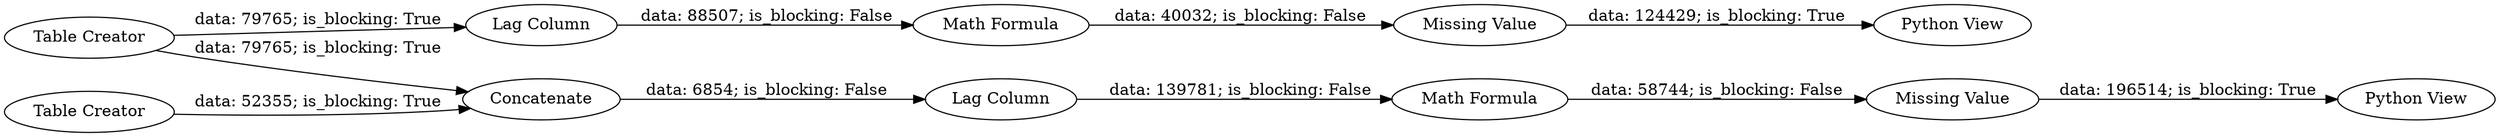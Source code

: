 digraph {
	"4771773967394461113_20" [label="Python View"]
	"-677730791926899409_18" [label="Math Formula"]
	"4771773967394461113_15" [label="Table Creator"]
	"4771773967394461113_24" [label=Concatenate]
	"7623326428663677485_19" [label="Lag Column"]
	"-677730791926899409_21" [label="Missing Value"]
	"7623326428663677485_21" [label="Missing Value"]
	"4771773967394461113_23" [label="Python View"]
	"-677730791926899409_19" [label="Lag Column"]
	"7623326428663677485_18" [label="Math Formula"]
	"4771773967394461113_16" [label="Table Creator"]
	"7623326428663677485_18" -> "7623326428663677485_21" [label="data: 40032; is_blocking: False"]
	"-677730791926899409_18" -> "-677730791926899409_21" [label="data: 58744; is_blocking: False"]
	"4771773967394461113_24" -> "-677730791926899409_19" [label="data: 6854; is_blocking: False"]
	"4771773967394461113_16" -> "4771773967394461113_24" [label="data: 52355; is_blocking: True"]
	"4771773967394461113_15" -> "7623326428663677485_19" [label="data: 79765; is_blocking: True"]
	"4771773967394461113_15" -> "4771773967394461113_24" [label="data: 79765; is_blocking: True"]
	"-677730791926899409_19" -> "-677730791926899409_18" [label="data: 139781; is_blocking: False"]
	"7623326428663677485_21" -> "4771773967394461113_20" [label="data: 124429; is_blocking: True"]
	"-677730791926899409_21" -> "4771773967394461113_23" [label="data: 196514; is_blocking: True"]
	"7623326428663677485_19" -> "7623326428663677485_18" [label="data: 88507; is_blocking: False"]
	rankdir=LR
}
